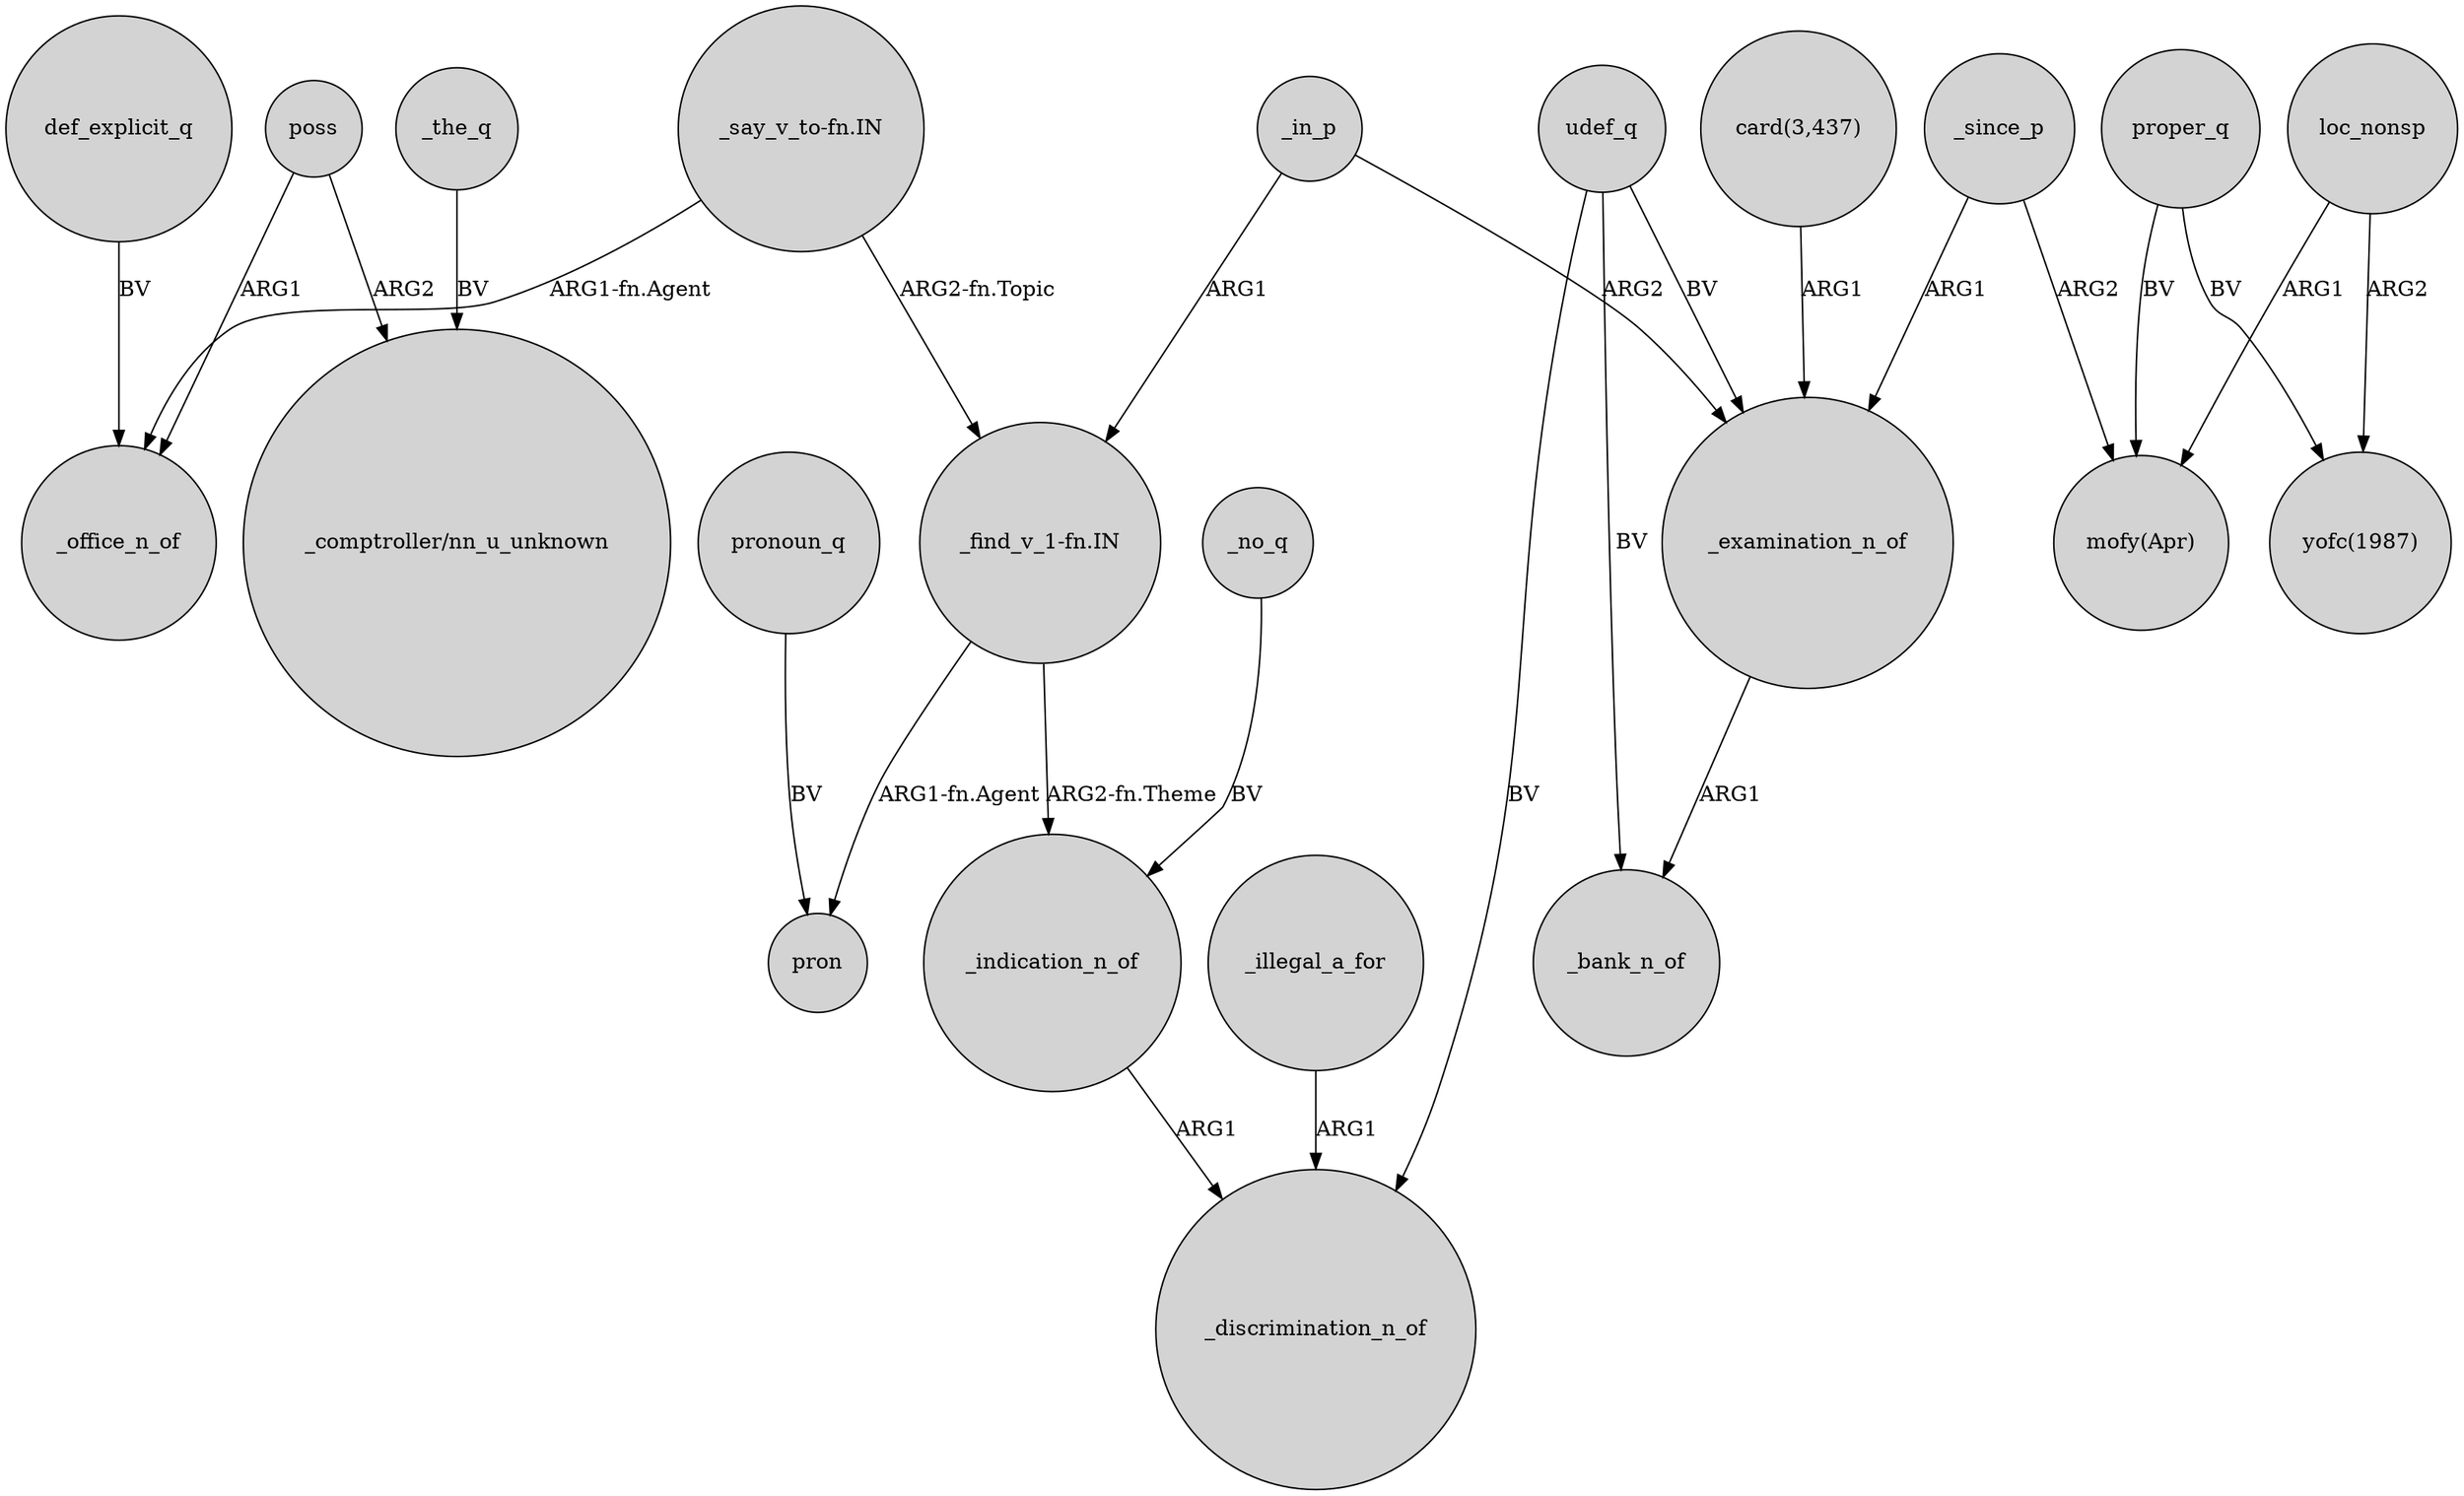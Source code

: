 digraph {
	node [shape=circle style=filled]
	def_explicit_q -> _office_n_of [label=BV]
	poss -> "_comptroller/nn_u_unknown" [label=ARG2]
	proper_q -> "mofy(Apr)" [label=BV]
	"_say_v_to-fn.IN" -> _office_n_of [label="ARG1-fn.Agent"]
	_examination_n_of -> _bank_n_of [label=ARG1]
	pronoun_q -> pron [label=BV]
	_since_p -> _examination_n_of [label=ARG1]
	_no_q -> _indication_n_of [label=BV]
	_the_q -> "_comptroller/nn_u_unknown" [label=BV]
	_in_p -> "_find_v_1-fn.IN" [label=ARG1]
	poss -> _office_n_of [label=ARG1]
	loc_nonsp -> "mofy(Apr)" [label=ARG1]
	proper_q -> "yofc(1987)" [label=BV]
	"_say_v_to-fn.IN" -> "_find_v_1-fn.IN" [label="ARG2-fn.Topic"]
	"card(3,437)" -> _examination_n_of [label=ARG1]
	"_find_v_1-fn.IN" -> _indication_n_of [label="ARG2-fn.Theme"]
	_illegal_a_for -> _discrimination_n_of [label=ARG1]
	udef_q -> _discrimination_n_of [label=BV]
	"_find_v_1-fn.IN" -> pron [label="ARG1-fn.Agent"]
	_in_p -> _examination_n_of [label=ARG2]
	udef_q -> _examination_n_of [label=BV]
	_since_p -> "mofy(Apr)" [label=ARG2]
	loc_nonsp -> "yofc(1987)" [label=ARG2]
	_indication_n_of -> _discrimination_n_of [label=ARG1]
	udef_q -> _bank_n_of [label=BV]
}
